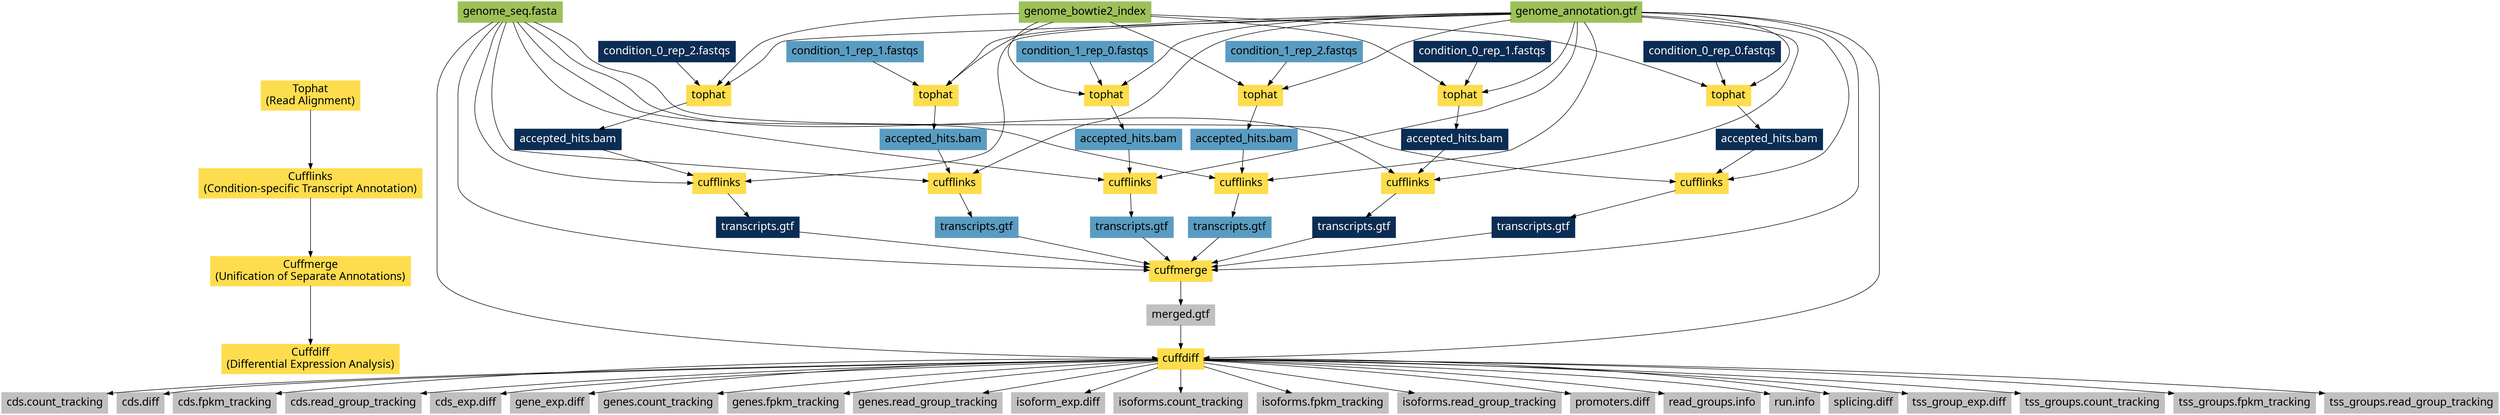 // a run option: unflatten -l3 tophat_cufflinks_ins_outs.dot | dot -Tpdf -o tophat_cufflinks_ins_outs.pdf

digraph g {
	rankdir=TB;
	
 

	



	node [shape=box,style=filled,fontname="DroidSans.ttf",fontsize=20, penwidth=3.0];
	
// 	Program Flow Line
	Tophat     [label="Tophat\n(Read Alignment)", color="#FDDD4E"];
	Cufflinks  [label="Cufflinks\n(Condition-specific Transcript Annotation)", color="#FDDD4E"];
	Cuffmerge  [label="Cuffmerge\n(Unification of Separate Annotations)", color="#FDDD4E"];
	Cuffdiff   [label="Cuffdiff\n(Differential Expression Analysis)",color="#FDDD4E"];
	
	Tophat -> Cufflinks -> Cuffmerge -> Cuffdiff;
	
	

// 	**************** Major Node Definitions ******************

	
// 	Outside Data
	genome_annotation    [label="genome_annotation.gtf", color="#9CC15A"];
	genome_bowtie2_index [label="genome_bowtie2_index", color="#9CC15A"];
	genome_seq           [label="genome_seq.fasta", color="#9CC15A"];
	{rank = source; genome_annotation; genome_bowtie2_index;genome_seq;}

// 	Tophat Inputs
	c00f_reads [label="condition_0_rep_0.fastqs", color="#0B2D54", fontcolor="white"];
// 	//c00r_reads [label="condition_0_rep_0.rev.fastqs", color="#0B2D54", fontcolor="white"];
	
	c01f_reads [label="condition_0_rep_1.fastqs", color="#0B2D54", fontcolor="white"];
// 	//c01r_reads [label="condition_0_rep_1.rev.fastqs", color="#0B2D54", fontcolor="white"];
	
	c02f_reads [label="condition_0_rep_2.fastqs", color="#0B2D54", fontcolor="white"];
// 	//c02r_reads [label="condition_0_rep_2.rev.fastqs", color="#0B2D54", fontcolor="white"];
	
	
	
	c10f_reads [label="condition_1_rep_0.fastqs", color="#5A9CC1"];
// 	//c10r_reads [label="condition_1_rep_0.rev.fastqs", color="#5A9CC1"];
	
	c11f_reads [label="condition_1_rep_1.fastqs", color="#5A9CC1"];
// 	//c11r_reads [label="condition_1_rep_1.rev.fastqs", color="#5A9CC1"];
	
	c12f_reads [label="condition_1_rep_2.fastqs", color="#5A9CC1"];
// 	//c12r_reads [label="condition_1_rep_2.rev.fastqs", color="#5A9CC1"];

// 	Tophat Outputs
	th_out_0_0 [label="accepted_hits.bam", color="#0B2D54", fontcolor="white"];
	th_out_0_1 [label="accepted_hits.bam", color="#0B2D54", fontcolor="white"];
	th_out_0_2 [label="accepted_hits.bam", color="#0B2D54", fontcolor="white"];
	
	th_out_1_0 [label="accepted_hits.bam", color="#5A9CC1"];
	th_out_1_1 [label="accepted_hits.bam", color="#5A9CC1"];
	th_out_1_2 [label="accepted_hits.bam", color="#5A9CC1"];

// 	Cufflinks Outputs
	cl_out_0_0 [label="transcripts.gtf", color="#0B2D54", fontcolor="white"];
	cl_out_0_1 [label="transcripts.gtf", color="#0B2D54", fontcolor="white"];
	cl_out_0_2 [label="transcripts.gtf", color="#0B2D54", fontcolor="white"];
	
	cl_out_1_0 [label="transcripts.gtf", color="#5A9CC1"];
	cl_out_1_1 [label="transcripts.gtf", color="#5A9CC1"];
	cl_out_1_2 [label="transcripts.gtf", color="#5A9CC1"];

	
	{ node [color="#C0C0C0"];
	
// 	Cuffmerge Outputs
	cm_out [label="merged.gtf"];

// 	Cuffdiff Outputs
	
	cds_count_tracking              [label="cds.count_tracking"];
	cds_diff                        [label="cds.diff"];
	cds_fpkm_tracking               [label="cds.fpkm_tracking"];
	cds_read_group_tracking         [label="cds.read_group_tracking"];
	cds_exp_diff                    [label="cds_exp.diff"];
	gene_exp_diff                   [label="gene_exp.diff"];
	genes_count_tracking            [label="genes.count_tracking"];
	genes_fpkm_tracking             [label="genes.fpkm_tracking"];
	genes_read_group_tracking       [label="genes.read_group_tracking"];
	isoform_exp_diff                [label="isoform_exp.diff"];
	isoforms_count_tracking         [label="isoforms.count_tracking"];
	isoforms_fpkm_tracking          [label="isoforms.fpkm_tracking"];
	isoforms_read_group_tracking    [label="isoforms.read_group_tracking"];
	promoters_diff                  [label="promoters.diff"];
	read_groups_info                [label="read_groups.info"];
	run_info                        [label="run.info"];
	splicing_diff                   [label="splicing.diff"];
	tss_group_exp_diff              [label="tss_group_exp.diff"];
	tss_groups_count_tracking       [label="tss_groups.count_tracking"];
	tss_groups_fpkm_tracking        [label="tss_groups.fpkm_tracking"];
	tss_groups_read_group_tracking  [label="tss_groups.read_group_tracking"];
	}


	node [shape=box];
	
// 	Tophat Call Nodes
	th_call_0_0 [label="tophat", color="#FDDD4E"];
	th_call_0_1 [label="tophat", color="#FDDD4E"];
	th_call_0_2 [label="tophat", color="#FDDD4E"];
	th_call_1_0 [label="tophat", color="#FDDD4E"];
	th_call_1_1 [label="tophat", color="#FDDD4E"];
	th_call_1_2 [label="tophat", color="#FDDD4E"];
	
	{rank = same; Tophat;
		th_call_0_0; th_call_0_1; th_call_0_2;
		th_call_1_0;th_call_1_1; th_call_1_2; }
	
// 	Cufflinks Call Nodes
	cl_call_0_0 [label="cufflinks", color="#FDDD4E"];
	cl_call_0_1 [label="cufflinks", color="#FDDD4E"];
	cl_call_0_2 [label="cufflinks", color="#FDDD4E"];
	cl_call_1_0 [label="cufflinks", color="#FDDD4E"];
	cl_call_1_1 [label="cufflinks", color="#FDDD4E"];
	cl_call_1_2 [label="cufflinks", color="#FDDD4E"];

	{rank = same; Cufflinks;
		cl_call_0_0; cl_call_0_1; cl_call_0_2;
		cl_call_1_0; cl_call_1_1; cl_call_1_2;}


// 	Cuffmerge Call Node
	cuffmerge_call [label="cuffmerge", color="#FDDD4E"];
	{rank = same; Cuffmerge; cuffmerge_call;}

// 	Cuffdiff Call Node
	cuffdiff_call [label="cuffdiff", color="#FDDD4E"];
	{rank = same; Cuffdiff; cuffdiff_call;}


// 	**************** Tophat Edge Definitions ******************

// 	Con_1_0
// 		++ Ins ++
	genome_annotation    -> th_call_1_0;
	genome_bowtie2_index -> th_call_1_0;
	
	c10f_reads -> th_call_1_0;
	//c10r_reads -> th_call_1_0;
	
// 		++ Outs ++
	th_call_1_0 -> th_out_1_0;

// 	Con_1_1
// 		++ Ins ++
	genome_annotation    -> th_call_1_1;
	genome_bowtie2_index -> th_call_1_1;
	
	c11f_reads -> th_call_1_1;
	//c11r_reads -> th_call_1_1;
	
// 		++ Outs ++
	th_call_1_1 -> th_out_1_1;

// 	Con_1_2
// 		++ Ins ++
	genome_annotation    -> th_call_1_2;
	genome_bowtie2_index -> th_call_1_2;
	
	c12f_reads -> th_call_1_2;
	//c12r_reads -> th_call_1_2;
	
// 		++ Outs ++
	th_call_1_2 -> th_out_1_2;


// 	Con_0_0
// 		++ Ins ++
	genome_annotation    -> th_call_0_0;
	genome_bowtie2_index -> th_call_0_0;
	
	c00f_reads -> th_call_0_0;
	//c00r_reads -> th_call_0_0;
	
// 		++ Outs ++
	th_call_0_0 -> th_out_0_0;
	
	
// 	Con_0_1
// 		++ Ins ++
	genome_annotation    -> th_call_0_1;
	genome_bowtie2_index -> th_call_0_1;
	
	c01f_reads -> th_call_0_1;
	//c01r_reads -> th_call_0_1;
	
// 		++ Outs ++
	th_call_0_1 -> th_out_0_1;

// 	Con_0_2
// 		++ Ins ++
	genome_annotation    -> th_call_0_2;
	genome_bowtie2_index -> th_call_0_2;
	
	c02f_reads -> th_call_0_2;
	//c02r_reads -> th_call_0_2;
	
// 		++ Outs ++
	th_call_0_2 -> th_out_0_2;




// 	**************** Cufflinks Edge Definitions ******************


//  Con_0_0
//      ++ Ins ++
    genome_annotation  -> cl_call_0_0;
    genome_seq         -> cl_call_0_0;
    
    th_out_0_0 -> cl_call_0_0;
    
//      ++ Outs ++
    cl_call_0_0 -> cl_out_0_0;

//  Con_0_1
//      ++ Ins ++
    genome_annotation  -> cl_call_0_1;
    genome_seq         -> cl_call_0_1;
    
    th_out_0_1 -> cl_call_0_1;
    
//      ++ Outs ++
    cl_call_0_1 -> cl_out_0_1;

//  Con_0_2
//      ++ Ins ++
    genome_annotation  -> cl_call_0_2;
    genome_seq         -> cl_call_0_2;
    
    th_out_0_2 -> cl_call_0_2;
    
//      ++ Outs ++
    cl_call_0_2 -> cl_out_0_2;


// 	Con_1_0
// 		++ Ins ++
	genome_annotation  -> cl_call_1_0;
	genome_seq         -> cl_call_1_0;
	
	th_out_1_0 -> cl_call_1_0;
	
// 		++ Outs ++
	cl_call_1_0 -> cl_out_1_0;

// 	Con_1_1
// 		++ Ins ++
	genome_annotation  -> cl_call_1_1;
	genome_seq         -> cl_call_1_1;
	
	th_out_1_1 -> cl_call_1_1;
	
// 		++ Outs ++
	cl_call_1_1 -> cl_out_1_1;

// 	Con_1_2
// 		++ Ins ++
	genome_annotation  -> cl_call_1_2;
	genome_seq         -> cl_call_1_2;
	
	th_out_1_2 -> cl_call_1_2;
	
// 		++ Outs ++
	cl_call_1_2 -> cl_out_1_2;







	
// 	**************** Cuffmerge Edge Definitions ******************
// 		++ Ins ++
	genome_annotation  -> cuffmerge_call;
	genome_seq         -> cuffmerge_call;
	
	cl_out_0_0 -> cuffmerge_call;
	cl_out_0_1 -> cuffmerge_call;
	cl_out_0_2 -> cuffmerge_call;

	cl_out_1_0 -> cuffmerge_call;
	cl_out_1_1 -> cuffmerge_call;
	cl_out_1_2 -> cuffmerge_call;

// 		++ Outs ++
	cuffmerge_call -> cm_out;
	

// 	**************** Cuffdiff Edge Definitions ******************
// 		++ Ins ++
	genome_annotation  -> cuffdiff_call;
	genome_seq         -> cuffdiff_call;
	
	cm_out -> cuffdiff_call;


// 		++ Outs ++


	cuffdiff_call -> cds_count_tracking;
	cuffdiff_call -> cds_diff;
	cuffdiff_call -> cds_fpkm_tracking;
	cuffdiff_call -> cds_read_group_tracking;
	cuffdiff_call -> cds_exp_diff;
	cuffdiff_call -> gene_exp_diff;
	cuffdiff_call -> genes_count_tracking;
	cuffdiff_call -> genes_fpkm_tracking;
	cuffdiff_call -> genes_read_group_tracking;
	cuffdiff_call -> isoform_exp_diff;
	cuffdiff_call -> isoforms_count_tracking;
	cuffdiff_call -> isoforms_fpkm_tracking;
	cuffdiff_call -> isoforms_read_group_tracking;
	cuffdiff_call -> promoters_diff;
	cuffdiff_call -> read_groups_info;
	cuffdiff_call -> run_info;
	cuffdiff_call -> splicing_diff;
	cuffdiff_call -> tss_group_exp_diff;
	cuffdiff_call -> tss_groups_count_tracking;
	cuffdiff_call -> tss_groups_fpkm_tracking;
	cuffdiff_call -> tss_groups_read_group_tracking;
	

// //  Stager the final cuffdiff output to allow a more narrow figure
//     {rank=same; cds_count_tracking; cds_fpkm_tracking;
//                 cds_exp_diff; genes_count_tracking;
//                 genes_read_group_tracking; isoforms_count_tracking;
//                 isoforms_read_group_tracking; read_groups_info;
//                 splicing_diff; tss_groups_count_tracking;
//                 tss_groups_read_group_tracking}

}